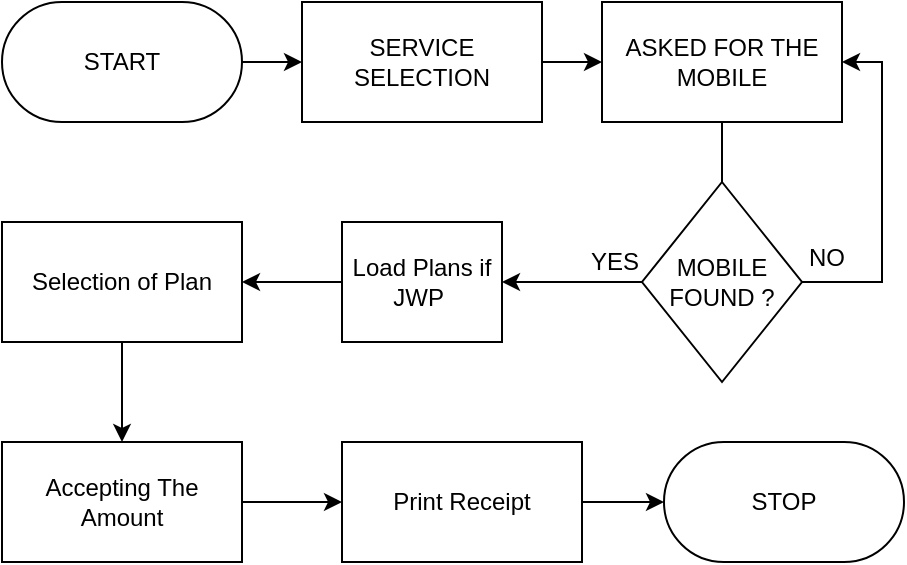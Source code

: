 <mxfile version="20.0.3" type="github">
  <diagram id="C5RBs43oDa-KdzZeNtuy" name="Page-1">
    <mxGraphModel dx="1038" dy="579" grid="1" gridSize="10" guides="1" tooltips="1" connect="1" arrows="1" fold="1" page="1" pageScale="1" pageWidth="827" pageHeight="1169" math="0" shadow="0">
      <root>
        <mxCell id="WIyWlLk6GJQsqaUBKTNV-0" />
        <mxCell id="WIyWlLk6GJQsqaUBKTNV-1" parent="WIyWlLk6GJQsqaUBKTNV-0" />
        <mxCell id="AadDkTEZiaCTNKthvX1W-5" style="edgeStyle=orthogonalEdgeStyle;rounded=0;orthogonalLoop=1;jettySize=auto;html=1;entryX=0;entryY=0.5;entryDx=0;entryDy=0;" edge="1" parent="WIyWlLk6GJQsqaUBKTNV-1" source="AadDkTEZiaCTNKthvX1W-0" target="AadDkTEZiaCTNKthvX1W-1">
          <mxGeometry relative="1" as="geometry" />
        </mxCell>
        <mxCell id="AadDkTEZiaCTNKthvX1W-0" value="START" style="rounded=1;whiteSpace=wrap;html=1;arcSize=50;" vertex="1" parent="WIyWlLk6GJQsqaUBKTNV-1">
          <mxGeometry x="10" y="200" width="120" height="60" as="geometry" />
        </mxCell>
        <mxCell id="AadDkTEZiaCTNKthvX1W-6" style="edgeStyle=orthogonalEdgeStyle;rounded=0;orthogonalLoop=1;jettySize=auto;html=1;entryX=0;entryY=0.5;entryDx=0;entryDy=0;" edge="1" parent="WIyWlLk6GJQsqaUBKTNV-1" source="AadDkTEZiaCTNKthvX1W-1" target="AadDkTEZiaCTNKthvX1W-2">
          <mxGeometry relative="1" as="geometry" />
        </mxCell>
        <mxCell id="AadDkTEZiaCTNKthvX1W-1" value="SERVICE SELECTION" style="rounded=0;whiteSpace=wrap;html=1;" vertex="1" parent="WIyWlLk6GJQsqaUBKTNV-1">
          <mxGeometry x="160" y="200" width="120" height="60" as="geometry" />
        </mxCell>
        <mxCell id="AadDkTEZiaCTNKthvX1W-7" style="edgeStyle=orthogonalEdgeStyle;rounded=0;orthogonalLoop=1;jettySize=auto;html=1;entryX=0.5;entryY=0;entryDx=0;entryDy=0;" edge="1" parent="WIyWlLk6GJQsqaUBKTNV-1" source="AadDkTEZiaCTNKthvX1W-2" target="AadDkTEZiaCTNKthvX1W-4">
          <mxGeometry relative="1" as="geometry">
            <Array as="points">
              <mxPoint x="370" y="300" />
            </Array>
          </mxGeometry>
        </mxCell>
        <mxCell id="AadDkTEZiaCTNKthvX1W-2" value="ASKED FOR THE MOBILE" style="rounded=0;whiteSpace=wrap;html=1;" vertex="1" parent="WIyWlLk6GJQsqaUBKTNV-1">
          <mxGeometry x="310" y="200" width="120" height="60" as="geometry" />
        </mxCell>
        <mxCell id="AadDkTEZiaCTNKthvX1W-8" style="edgeStyle=orthogonalEdgeStyle;rounded=0;orthogonalLoop=1;jettySize=auto;html=1;" edge="1" parent="WIyWlLk6GJQsqaUBKTNV-1" source="AadDkTEZiaCTNKthvX1W-4">
          <mxGeometry relative="1" as="geometry">
            <mxPoint x="260" y="340" as="targetPoint" />
          </mxGeometry>
        </mxCell>
        <mxCell id="AadDkTEZiaCTNKthvX1W-9" style="edgeStyle=orthogonalEdgeStyle;rounded=0;orthogonalLoop=1;jettySize=auto;html=1;entryX=1;entryY=0.5;entryDx=0;entryDy=0;" edge="1" parent="WIyWlLk6GJQsqaUBKTNV-1" source="AadDkTEZiaCTNKthvX1W-4" target="AadDkTEZiaCTNKthvX1W-2">
          <mxGeometry relative="1" as="geometry">
            <Array as="points">
              <mxPoint x="450" y="340" />
              <mxPoint x="450" y="230" />
            </Array>
          </mxGeometry>
        </mxCell>
        <mxCell id="AadDkTEZiaCTNKthvX1W-4" value="MOBILE FOUND ?" style="rhombus;whiteSpace=wrap;html=1;" vertex="1" parent="WIyWlLk6GJQsqaUBKTNV-1">
          <mxGeometry x="330" y="290" width="80" height="100" as="geometry" />
        </mxCell>
        <mxCell id="AadDkTEZiaCTNKthvX1W-10" value="NO" style="text;html=1;align=center;verticalAlign=middle;resizable=0;points=[];autosize=1;strokeColor=none;fillColor=none;" vertex="1" parent="WIyWlLk6GJQsqaUBKTNV-1">
          <mxGeometry x="402" y="313" width="40" height="30" as="geometry" />
        </mxCell>
        <mxCell id="AadDkTEZiaCTNKthvX1W-11" value="YES" style="text;html=1;align=center;verticalAlign=middle;resizable=0;points=[];autosize=1;strokeColor=none;fillColor=none;" vertex="1" parent="WIyWlLk6GJQsqaUBKTNV-1">
          <mxGeometry x="291" y="315" width="50" height="30" as="geometry" />
        </mxCell>
        <mxCell id="AadDkTEZiaCTNKthvX1W-14" style="edgeStyle=orthogonalEdgeStyle;rounded=0;orthogonalLoop=1;jettySize=auto;html=1;" edge="1" parent="WIyWlLk6GJQsqaUBKTNV-1" source="AadDkTEZiaCTNKthvX1W-12" target="AadDkTEZiaCTNKthvX1W-13">
          <mxGeometry relative="1" as="geometry" />
        </mxCell>
        <mxCell id="AadDkTEZiaCTNKthvX1W-12" value="Load Plans if JWP&amp;nbsp;" style="rounded=0;whiteSpace=wrap;html=1;" vertex="1" parent="WIyWlLk6GJQsqaUBKTNV-1">
          <mxGeometry x="180" y="310" width="80" height="60" as="geometry" />
        </mxCell>
        <mxCell id="AadDkTEZiaCTNKthvX1W-16" style="edgeStyle=orthogonalEdgeStyle;rounded=0;orthogonalLoop=1;jettySize=auto;html=1;entryX=0.5;entryY=0;entryDx=0;entryDy=0;" edge="1" parent="WIyWlLk6GJQsqaUBKTNV-1" source="AadDkTEZiaCTNKthvX1W-13" target="AadDkTEZiaCTNKthvX1W-15">
          <mxGeometry relative="1" as="geometry" />
        </mxCell>
        <mxCell id="AadDkTEZiaCTNKthvX1W-13" value="Selection of Plan" style="rounded=0;whiteSpace=wrap;html=1;" vertex="1" parent="WIyWlLk6GJQsqaUBKTNV-1">
          <mxGeometry x="10" y="310" width="120" height="60" as="geometry" />
        </mxCell>
        <mxCell id="AadDkTEZiaCTNKthvX1W-18" style="edgeStyle=orthogonalEdgeStyle;rounded=0;orthogonalLoop=1;jettySize=auto;html=1;entryX=0;entryY=0.5;entryDx=0;entryDy=0;" edge="1" parent="WIyWlLk6GJQsqaUBKTNV-1" source="AadDkTEZiaCTNKthvX1W-15" target="AadDkTEZiaCTNKthvX1W-17">
          <mxGeometry relative="1" as="geometry" />
        </mxCell>
        <mxCell id="AadDkTEZiaCTNKthvX1W-15" value="Accepting The Amount" style="rounded=0;whiteSpace=wrap;html=1;" vertex="1" parent="WIyWlLk6GJQsqaUBKTNV-1">
          <mxGeometry x="10" y="420" width="120" height="60" as="geometry" />
        </mxCell>
        <mxCell id="AadDkTEZiaCTNKthvX1W-20" style="edgeStyle=orthogonalEdgeStyle;rounded=0;orthogonalLoop=1;jettySize=auto;html=1;entryX=0;entryY=0.5;entryDx=0;entryDy=0;" edge="1" parent="WIyWlLk6GJQsqaUBKTNV-1" source="AadDkTEZiaCTNKthvX1W-17" target="AadDkTEZiaCTNKthvX1W-19">
          <mxGeometry relative="1" as="geometry" />
        </mxCell>
        <mxCell id="AadDkTEZiaCTNKthvX1W-17" value="Print Receipt" style="rounded=0;whiteSpace=wrap;html=1;" vertex="1" parent="WIyWlLk6GJQsqaUBKTNV-1">
          <mxGeometry x="180" y="420" width="120" height="60" as="geometry" />
        </mxCell>
        <mxCell id="AadDkTEZiaCTNKthvX1W-19" value="STOP" style="rounded=1;whiteSpace=wrap;html=1;arcSize=50;" vertex="1" parent="WIyWlLk6GJQsqaUBKTNV-1">
          <mxGeometry x="341" y="420" width="120" height="60" as="geometry" />
        </mxCell>
      </root>
    </mxGraphModel>
  </diagram>
</mxfile>
